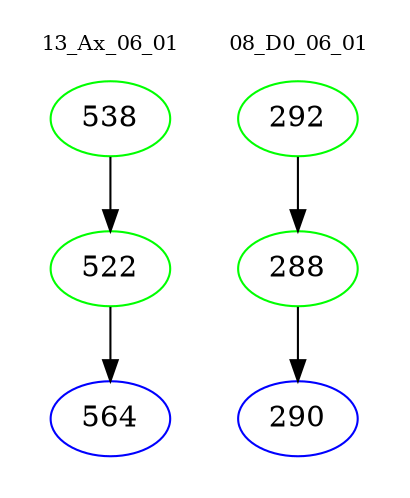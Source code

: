 digraph{
subgraph cluster_0 {
color = white
label = "13_Ax_06_01";
fontsize=10;
T0_538 [label="538", color="green"]
T0_538 -> T0_522 [color="black"]
T0_522 [label="522", color="green"]
T0_522 -> T0_564 [color="black"]
T0_564 [label="564", color="blue"]
}
subgraph cluster_1 {
color = white
label = "08_D0_06_01";
fontsize=10;
T1_292 [label="292", color="green"]
T1_292 -> T1_288 [color="black"]
T1_288 [label="288", color="green"]
T1_288 -> T1_290 [color="black"]
T1_290 [label="290", color="blue"]
}
}
